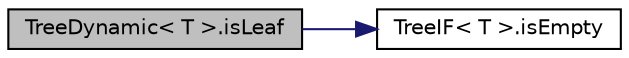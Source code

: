 digraph G
{
  edge [fontname="Helvetica",fontsize="10",labelfontname="Helvetica",labelfontsize="10"];
  node [fontname="Helvetica",fontsize="10",shape=record];
  rankdir="LR";
  Node1 [label="TreeDynamic\< T \>.isLeaf",height=0.2,width=0.4,color="black", fillcolor="grey75", style="filled" fontcolor="black"];
  Node1 -> Node2 [color="midnightblue",fontsize="10",style="solid",fontname="Helvetica"];
  Node2 [label="TreeIF\< T \>.isEmpty",height=0.2,width=0.4,color="black", fillcolor="white", style="filled",URL="$d0/da4/interfaceTreeIF_3_01T_01_4.html#adb25d4d14d69bfd7956c026bcc520a0b"];
}
